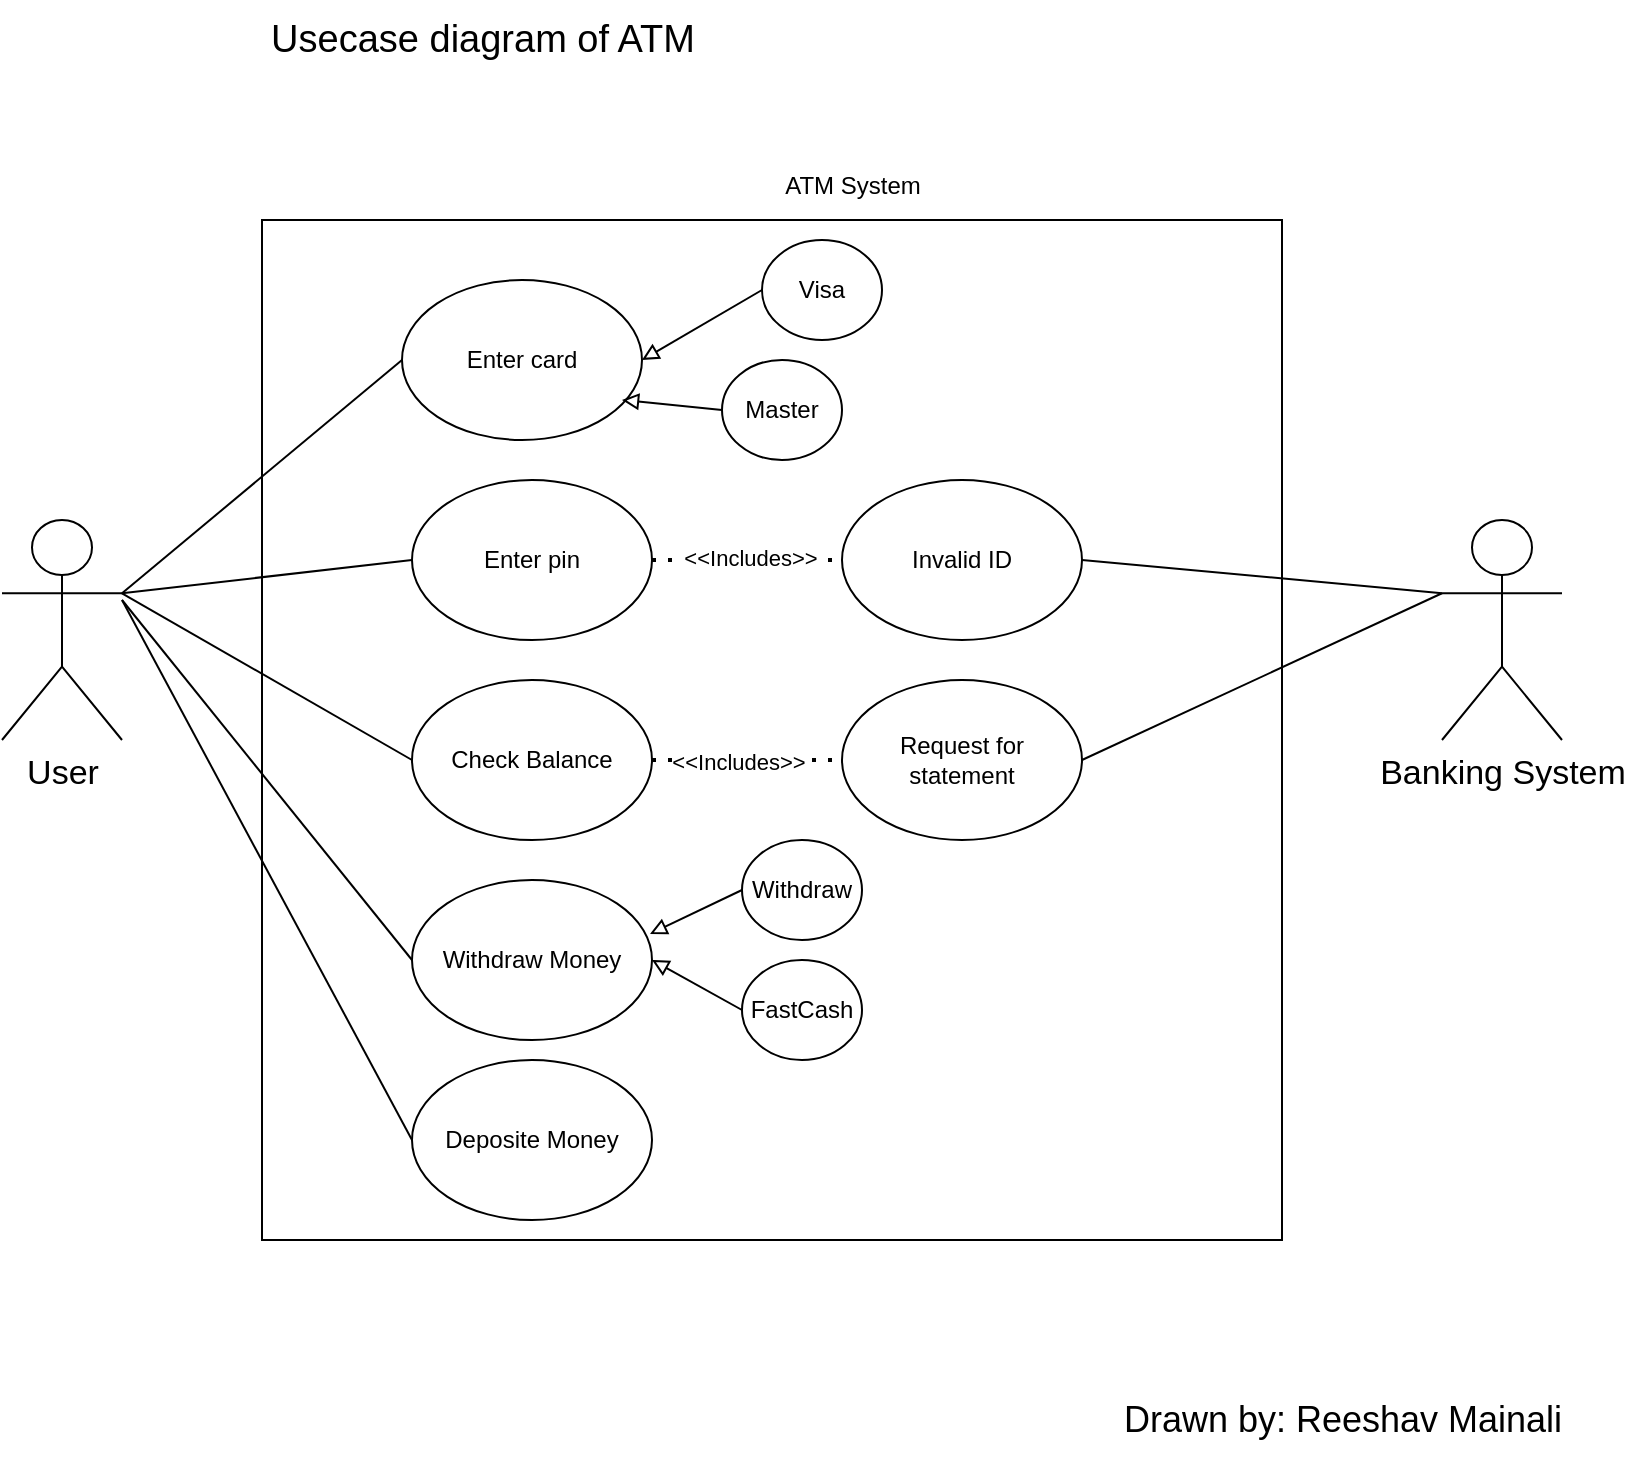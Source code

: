 <mxfile>
    <diagram name="Page-1" id="3J0Co_FlpdKZYH_7Ym4N">
        <mxGraphModel dx="1584" dy="-1073" grid="1" gridSize="10" guides="1" tooltips="1" connect="1" arrows="1" fold="1" page="1" pageScale="1" pageWidth="850" pageHeight="1100" math="0" shadow="0">
            <root>
                <mxCell id="0"/>
                <mxCell id="1" parent="0"/>
                <mxCell id="j2HkHFF6v51hXMG1eJ3a-85" value="&lt;font style=&quot;font-size: 19px;&quot;&gt;Usecase diagram of ATM&lt;/font&gt;" style="text;html=1;align=center;verticalAlign=middle;resizable=0;points=[];autosize=1;strokeColor=none;fillColor=none;" parent="1" vertex="1">
                    <mxGeometry x="150" y="2230" width="240" height="40" as="geometry"/>
                </mxCell>
                <mxCell id="j2HkHFF6v51hXMG1eJ3a-86" value="" style="whiteSpace=wrap;html=1;aspect=fixed;" parent="1" vertex="1">
                    <mxGeometry x="160" y="2340" width="510" height="510" as="geometry"/>
                </mxCell>
                <mxCell id="j2HkHFF6v51hXMG1eJ3a-87" value="Enter card&lt;span style=&quot;color: rgba(0, 0, 0, 0); font-family: monospace; font-size: 0px; text-align: start; text-wrap: nowrap;&quot;&gt;%3CmxGraphModel%3E%3Croot%3E%3CmxCell%20id%3D%220%22%2F%3E%3CmxCell%20id%3D%221%22%20parent%3D%220%22%2F%3E%3CmxCell%20id%3D%222%22%20value%3D%22payment%22%20style%3D%22shape%3Dcylinder3%3BwhiteSpace%3Dwrap%3Bhtml%3D1%3BboundedLbl%3D1%3BbackgroundOutline%3D1%3Bsize%3D15%3B%22%20vertex%3D%221%22%20parent%3D%221%22%3E%3CmxGeometry%20x%3D%22245%22%20y%3D%222850%22%20width%3D%2260%22%20height%3D%2280%22%20as%3D%22geometry%22%2F%3E%3C%2FmxCell%3E%3C%2Froot%3E%3C%2FmxGraphModel%3&lt;/span&gt;" style="ellipse;whiteSpace=wrap;html=1;" parent="1" vertex="1">
                    <mxGeometry x="230" y="2370" width="120" height="80" as="geometry"/>
                </mxCell>
                <mxCell id="j2HkHFF6v51hXMG1eJ3a-88" value="Check Balance" style="ellipse;whiteSpace=wrap;html=1;" parent="1" vertex="1">
                    <mxGeometry x="235" y="2570" width="120" height="80" as="geometry"/>
                </mxCell>
                <mxCell id="j2HkHFF6v51hXMG1eJ3a-89" value="Withdraw Money" style="ellipse;whiteSpace=wrap;html=1;" parent="1" vertex="1">
                    <mxGeometry x="235" y="2670" width="120" height="80" as="geometry"/>
                </mxCell>
                <mxCell id="j2HkHFF6v51hXMG1eJ3a-90" value="Deposite Money&lt;span style=&quot;color: rgba(0, 0, 0, 0); font-family: monospace; font-size: 0px; text-align: start; text-wrap: nowrap;&quot;&gt;%3CmxGraphModel%3E%3Croot%3E%3CmxCell%20id%3D%220%22%2F%3E%3CmxCell%20id%3D%221%22%20parent%3D%220%22%2F%3E%3CmxCell%20id%3D%222%22%20value%3D%22Withdraw%20Money%22%20style%3D%22ellipse%3BwhiteSpace%3Dwrap%3Bhtml%3D1%3B%22%20vertex%3D%221%22%20parent%3D%221%22%3E%3CmxGeometry%20x%3D%22555%22%20y%3D%223430%22%20width%3D%22120%22%20height%3D%2280%22%20as%3D%22geometry%22%2F%3E%3C%2FmxCell%3E%3C%2Froot%3E%3C%2FmxGraphModel%3E&lt;/span&gt;&lt;span style=&quot;color: rgba(0, 0, 0, 0); font-family: monospace; font-size: 0px; text-align: start; text-wrap: nowrap;&quot;&gt;%3CmxGraphModel%3E%3Croot%3E%3CmxCell%20id%3D%220%22%2F%3E%3CmxCell%20id%3D%221%22%20parent%3D%220%22%2F%3E%3CmxCell%20id%3D%222%22%20value%3D%22Withdraw%20Money%22%20style%3D%22ellipse%3BwhiteSpace%3Dwrap%3Bhtml%3D1%3B%22%20vertex%3D%221%22%20parent%3D%221%22%3E%3CmxGeometry%20x%3D%22555%22%20y%3D%223430%22%20width%3D%22120%22%20height%3D%2280%22%20as%3D%22geometry%22%2F%3E%3C%2FmxCell%3E%3C%2Froot%3E%3C%2FmxGraphModel%3E&lt;/span&gt;" style="ellipse;whiteSpace=wrap;html=1;" parent="1" vertex="1">
                    <mxGeometry x="235" y="2760" width="120" height="80" as="geometry"/>
                </mxCell>
                <mxCell id="j2HkHFF6v51hXMG1eJ3a-91" value="Invalid ID" style="ellipse;whiteSpace=wrap;html=1;" parent="1" vertex="1">
                    <mxGeometry x="450" y="2470" width="120" height="80" as="geometry"/>
                </mxCell>
                <mxCell id="j2HkHFF6v51hXMG1eJ3a-92" value="Request for statement" style="ellipse;whiteSpace=wrap;html=1;" parent="1" vertex="1">
                    <mxGeometry x="450" y="2570" width="120" height="80" as="geometry"/>
                </mxCell>
                <mxCell id="j2HkHFF6v51hXMG1eJ3a-93" value="&lt;font style=&quot;font-size: 17px;&quot;&gt;User&lt;/font&gt;" style="shape=umlActor;verticalLabelPosition=bottom;verticalAlign=top;html=1;outlineConnect=0;" parent="1" vertex="1">
                    <mxGeometry x="30" y="2490" width="60" height="110" as="geometry"/>
                </mxCell>
                <mxCell id="j2HkHFF6v51hXMG1eJ3a-94" value="&lt;font style=&quot;font-size: 17px;&quot;&gt;Banking System&lt;/font&gt;" style="shape=umlActor;verticalLabelPosition=bottom;verticalAlign=top;html=1;outlineConnect=0;" parent="1" vertex="1">
                    <mxGeometry x="750" y="2490" width="60" height="110" as="geometry"/>
                </mxCell>
                <mxCell id="j2HkHFF6v51hXMG1eJ3a-100" value="" style="endArrow=none;dashed=1;html=1;dashPattern=1 3;strokeWidth=2;rounded=0;entryX=0;entryY=0.5;entryDx=0;entryDy=0;exitX=1;exitY=0.5;exitDx=0;exitDy=0;" parent="1" source="j2HkHFF6v51hXMG1eJ3a-88" target="j2HkHFF6v51hXMG1eJ3a-92" edge="1">
                    <mxGeometry width="50" height="50" relative="1" as="geometry">
                        <mxPoint x="365" y="2450" as="sourcePoint"/>
                        <mxPoint x="445" y="2450" as="targetPoint"/>
                        <Array as="points"/>
                    </mxGeometry>
                </mxCell>
                <mxCell id="aBaDmljp8U1BhSzbNncB-30" value="&amp;lt;&amp;lt;Includes&amp;gt;&amp;gt;" style="edgeLabel;html=1;align=center;verticalAlign=middle;resizable=0;points=[];" parent="j2HkHFF6v51hXMG1eJ3a-100" vertex="1" connectable="0">
                    <mxGeometry x="-0.09" y="-1" relative="1" as="geometry">
                        <mxPoint as="offset"/>
                    </mxGeometry>
                </mxCell>
                <mxCell id="aBaDmljp8U1BhSzbNncB-2" value="ATM System&lt;div&gt;&lt;br&gt;&lt;/div&gt;" style="text;html=1;align=center;verticalAlign=middle;resizable=0;points=[];autosize=1;strokeColor=none;fillColor=none;" parent="1" vertex="1">
                    <mxGeometry x="410" y="2310" width="90" height="40" as="geometry"/>
                </mxCell>
                <mxCell id="aBaDmljp8U1BhSzbNncB-3" value="Enter pin&lt;span style=&quot;color: rgba(0, 0, 0, 0); font-family: monospace; font-size: 0px; text-align: start; text-wrap: nowrap;&quot;&gt;%3CmxGraphModel%3E%3Croot%3E%3CmxCell%20id%3D%220%22%2F%3E%3CmxCell%20id%3D%221%22%20parent%3D%220%22%2F%3E%3CmxCell%20id%3D%222%22%20value%3D%22payment%22%20style%3D%22shape%3Dcylinder3%3BwhiteSpace%3Dwrap%3Bhtml%3D1%3BboundedLbl%3D1%3BbackgroundOutline%3D1%3Bsize%3D15%3B%22%20vertex%3D%221%22%20parent%3D%221%22%3E%3CmxGeometry%20x%3D%22245%22%20y%3D%222850%22%20width%3D%2260%22%20height%3D%2280%22%20as%3D%22geometry%22%2F%3E%3C%2FmxCell%3E%3C%2Froot%3E%3C%2FmxGraphModel%3E&lt;/span&gt;" style="ellipse;whiteSpace=wrap;html=1;" parent="1" vertex="1">
                    <mxGeometry x="235" y="2470" width="120" height="80" as="geometry"/>
                </mxCell>
                <mxCell id="aBaDmljp8U1BhSzbNncB-4" value="" style="endArrow=none;dashed=1;html=1;dashPattern=1 3;strokeWidth=2;rounded=0;entryX=0;entryY=0.5;entryDx=0;entryDy=0;exitX=1;exitY=0.5;exitDx=0;exitDy=0;" parent="1" source="aBaDmljp8U1BhSzbNncB-3" target="j2HkHFF6v51hXMG1eJ3a-91" edge="1">
                    <mxGeometry width="50" height="50" relative="1" as="geometry">
                        <mxPoint x="380" y="2700" as="sourcePoint"/>
                        <mxPoint x="430" y="2650" as="targetPoint"/>
                        <Array as="points"/>
                    </mxGeometry>
                </mxCell>
                <mxCell id="aBaDmljp8U1BhSzbNncB-29" value="&amp;lt;&amp;lt;Includes&amp;gt;&amp;gt;" style="edgeLabel;html=1;align=center;verticalAlign=middle;resizable=0;points=[];" parent="aBaDmljp8U1BhSzbNncB-4" vertex="1" connectable="0">
                    <mxGeometry x="0.036" y="1" relative="1" as="geometry">
                        <mxPoint as="offset"/>
                    </mxGeometry>
                </mxCell>
                <mxCell id="aBaDmljp8U1BhSzbNncB-5" value="Visa" style="ellipse;whiteSpace=wrap;html=1;" parent="1" vertex="1">
                    <mxGeometry x="410" y="2350" width="60" height="50" as="geometry"/>
                </mxCell>
                <mxCell id="aBaDmljp8U1BhSzbNncB-6" value="Master" style="ellipse;whiteSpace=wrap;html=1;" parent="1" vertex="1">
                    <mxGeometry x="390" y="2410" width="60" height="50" as="geometry"/>
                </mxCell>
                <mxCell id="aBaDmljp8U1BhSzbNncB-10" value="Withdraw" style="ellipse;whiteSpace=wrap;html=1;" parent="1" vertex="1">
                    <mxGeometry x="400" y="2650" width="60" height="50" as="geometry"/>
                </mxCell>
                <mxCell id="aBaDmljp8U1BhSzbNncB-11" value="FastCash" style="ellipse;whiteSpace=wrap;html=1;" parent="1" vertex="1">
                    <mxGeometry x="400" y="2710" width="60" height="50" as="geometry"/>
                </mxCell>
                <mxCell id="aBaDmljp8U1BhSzbNncB-14" value="" style="endArrow=none;html=1;rounded=0;exitX=1;exitY=0.333;exitDx=0;exitDy=0;exitPerimeter=0;entryX=0;entryY=0.5;entryDx=0;entryDy=0;" parent="1" source="j2HkHFF6v51hXMG1eJ3a-93" target="j2HkHFF6v51hXMG1eJ3a-87" edge="1">
                    <mxGeometry width="50" height="50" relative="1" as="geometry">
                        <mxPoint x="450" y="2700" as="sourcePoint"/>
                        <mxPoint x="500" y="2650" as="targetPoint"/>
                    </mxGeometry>
                </mxCell>
                <mxCell id="aBaDmljp8U1BhSzbNncB-15" value="" style="endArrow=none;html=1;rounded=0;entryX=0;entryY=0.5;entryDx=0;entryDy=0;exitX=1;exitY=0.333;exitDx=0;exitDy=0;exitPerimeter=0;" parent="1" source="j2HkHFF6v51hXMG1eJ3a-93" target="aBaDmljp8U1BhSzbNncB-3" edge="1">
                    <mxGeometry width="50" height="50" relative="1" as="geometry">
                        <mxPoint x="450" y="2700" as="sourcePoint"/>
                        <mxPoint x="500" y="2650" as="targetPoint"/>
                    </mxGeometry>
                </mxCell>
                <mxCell id="aBaDmljp8U1BhSzbNncB-16" value="" style="endArrow=none;html=1;rounded=0;entryX=0;entryY=0.5;entryDx=0;entryDy=0;exitX=1;exitY=0.333;exitDx=0;exitDy=0;exitPerimeter=0;" parent="1" source="j2HkHFF6v51hXMG1eJ3a-93" target="j2HkHFF6v51hXMG1eJ3a-88" edge="1">
                    <mxGeometry width="50" height="50" relative="1" as="geometry">
                        <mxPoint x="80" y="2770" as="sourcePoint"/>
                        <mxPoint x="130" y="2720" as="targetPoint"/>
                    </mxGeometry>
                </mxCell>
                <mxCell id="aBaDmljp8U1BhSzbNncB-17" value="" style="endArrow=none;html=1;rounded=0;entryX=0;entryY=0.5;entryDx=0;entryDy=0;" parent="1" target="j2HkHFF6v51hXMG1eJ3a-89" edge="1">
                    <mxGeometry width="50" height="50" relative="1" as="geometry">
                        <mxPoint x="90" y="2530" as="sourcePoint"/>
                        <mxPoint x="110" y="2710" as="targetPoint"/>
                    </mxGeometry>
                </mxCell>
                <mxCell id="aBaDmljp8U1BhSzbNncB-18" value="" style="endArrow=none;html=1;rounded=0;entryX=0;entryY=0.5;entryDx=0;entryDy=0;" parent="1" target="j2HkHFF6v51hXMG1eJ3a-90" edge="1">
                    <mxGeometry width="50" height="50" relative="1" as="geometry">
                        <mxPoint x="90" y="2530" as="sourcePoint"/>
                        <mxPoint x="170" y="2740" as="targetPoint"/>
                    </mxGeometry>
                </mxCell>
                <mxCell id="aBaDmljp8U1BhSzbNncB-19" value="" style="endArrow=none;html=1;rounded=0;entryX=0;entryY=0.333;entryDx=0;entryDy=0;entryPerimeter=0;exitX=1;exitY=0.5;exitDx=0;exitDy=0;" parent="1" source="j2HkHFF6v51hXMG1eJ3a-91" target="j2HkHFF6v51hXMG1eJ3a-94" edge="1">
                    <mxGeometry width="50" height="50" relative="1" as="geometry">
                        <mxPoint x="820" y="2610" as="sourcePoint"/>
                        <mxPoint x="870" y="2560" as="targetPoint"/>
                    </mxGeometry>
                </mxCell>
                <mxCell id="aBaDmljp8U1BhSzbNncB-23" value="" style="html=1;labelBackgroundColor=#ffffff;endArrow=block;endFill=0;jettySize=auto;orthogonalLoop=1;strokeWidth=1;fontSize=14;rounded=0;exitX=0;exitY=0.5;exitDx=0;exitDy=0;entryX=1;entryY=0.5;entryDx=0;entryDy=0;" parent="1" source="aBaDmljp8U1BhSzbNncB-11" target="j2HkHFF6v51hXMG1eJ3a-89" edge="1">
                    <mxGeometry width="60" height="60" relative="1" as="geometry">
                        <mxPoint x="-30" y="2420" as="sourcePoint"/>
                        <mxPoint x="30" y="2360" as="targetPoint"/>
                    </mxGeometry>
                </mxCell>
                <mxCell id="aBaDmljp8U1BhSzbNncB-24" value="" style="html=1;labelBackgroundColor=#ffffff;endArrow=block;endFill=0;jettySize=auto;orthogonalLoop=1;strokeWidth=1;fontSize=14;rounded=0;exitX=0;exitY=0.5;exitDx=0;exitDy=0;entryX=0.992;entryY=0.337;entryDx=0;entryDy=0;entryPerimeter=0;" parent="1" source="aBaDmljp8U1BhSzbNncB-10" target="j2HkHFF6v51hXMG1eJ3a-89" edge="1">
                    <mxGeometry width="60" height="60" relative="1" as="geometry">
                        <mxPoint x="-20" y="2430" as="sourcePoint"/>
                        <mxPoint x="40" y="2370" as="targetPoint"/>
                    </mxGeometry>
                </mxCell>
                <mxCell id="aBaDmljp8U1BhSzbNncB-25" value="" style="html=1;labelBackgroundColor=#ffffff;endArrow=block;endFill=0;jettySize=auto;orthogonalLoop=1;strokeWidth=1;fontSize=14;rounded=0;exitX=0;exitY=0.5;exitDx=0;exitDy=0;" parent="1" source="aBaDmljp8U1BhSzbNncB-6" edge="1">
                    <mxGeometry width="60" height="60" relative="1" as="geometry">
                        <mxPoint y="2440" as="sourcePoint"/>
                        <mxPoint x="340" y="2430" as="targetPoint"/>
                    </mxGeometry>
                </mxCell>
                <mxCell id="aBaDmljp8U1BhSzbNncB-26" value="" style="html=1;labelBackgroundColor=#ffffff;endArrow=block;endFill=0;jettySize=auto;orthogonalLoop=1;strokeWidth=1;fontSize=14;rounded=0;exitX=0;exitY=0.5;exitDx=0;exitDy=0;entryX=1;entryY=0.5;entryDx=0;entryDy=0;" parent="1" source="aBaDmljp8U1BhSzbNncB-5" target="j2HkHFF6v51hXMG1eJ3a-87" edge="1">
                    <mxGeometry width="60" height="60" relative="1" as="geometry">
                        <mxPoint y="2450" as="sourcePoint"/>
                        <mxPoint x="60" y="2390" as="targetPoint"/>
                    </mxGeometry>
                </mxCell>
                <mxCell id="2" value="" style="endArrow=none;html=1;rounded=0;exitX=1;exitY=0.5;exitDx=0;exitDy=0;entryX=0;entryY=0.333;entryDx=0;entryDy=0;entryPerimeter=0;" edge="1" parent="1" source="j2HkHFF6v51hXMG1eJ3a-92" target="j2HkHFF6v51hXMG1eJ3a-94">
                    <mxGeometry width="50" height="50" relative="1" as="geometry">
                        <mxPoint x="580" y="2520" as="sourcePoint"/>
                        <mxPoint x="760" y="2530" as="targetPoint"/>
                    </mxGeometry>
                </mxCell>
                <mxCell id="3" value="&lt;font style=&quot;font-size: 18px;&quot;&gt;Drawn by: Reeshav Mainali&lt;/font&gt;" style="text;html=1;align=center;verticalAlign=middle;resizable=0;points=[];autosize=1;strokeColor=none;fillColor=none;" vertex="1" parent="1">
                    <mxGeometry x="580" y="2920" width="240" height="40" as="geometry"/>
                </mxCell>
            </root>
        </mxGraphModel>
    </diagram>
</mxfile>